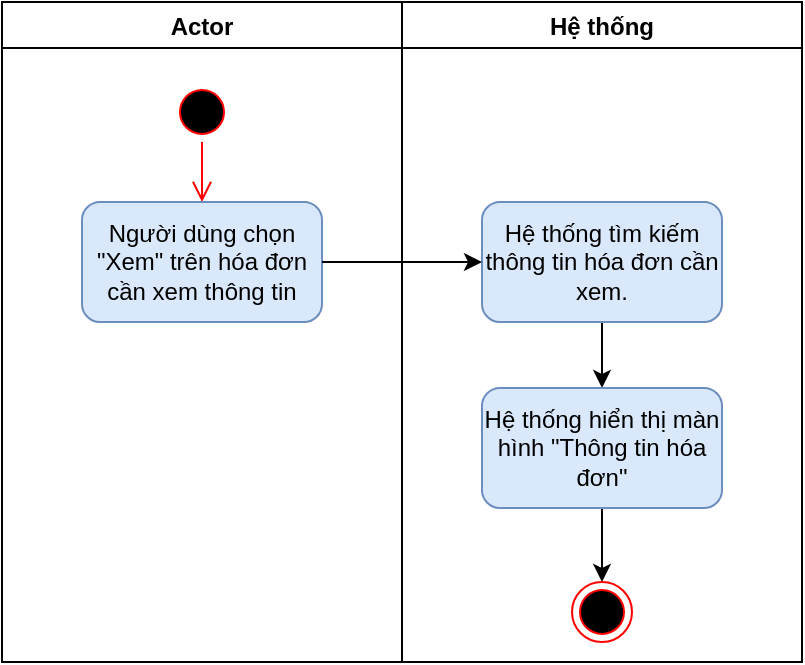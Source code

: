 <mxfile version="13.7.7" type="github">
  <diagram name="Page-1" id="e7e014a7-5840-1c2e-5031-d8a46d1fe8dd">
    <mxGraphModel dx="1422" dy="721" grid="1" gridSize="10" guides="1" tooltips="1" connect="1" arrows="1" fold="1" page="1" pageScale="1" pageWidth="1169" pageHeight="826" background="#ffffff" math="0" shadow="0">
      <root>
        <mxCell id="0" />
        <mxCell id="1" parent="0" />
        <mxCell id="9XWxuWmlev9HjE_vFdzG-41" value="Actor" style="swimlane;" vertex="1" parent="1">
          <mxGeometry x="380" y="160" width="200" height="330" as="geometry" />
        </mxCell>
        <mxCell id="9XWxuWmlev9HjE_vFdzG-43" value="" style="ellipse;html=1;shape=startState;fillColor=#000000;strokeColor=#ff0000;" vertex="1" parent="9XWxuWmlev9HjE_vFdzG-41">
          <mxGeometry x="85" y="40" width="30" height="30" as="geometry" />
        </mxCell>
        <mxCell id="9XWxuWmlev9HjE_vFdzG-44" value="" style="edgeStyle=orthogonalEdgeStyle;html=1;verticalAlign=bottom;endArrow=open;endSize=8;strokeColor=#ff0000;" edge="1" source="9XWxuWmlev9HjE_vFdzG-43" parent="9XWxuWmlev9HjE_vFdzG-41">
          <mxGeometry relative="1" as="geometry">
            <mxPoint x="100" y="100" as="targetPoint" />
          </mxGeometry>
        </mxCell>
        <mxCell id="9XWxuWmlev9HjE_vFdzG-45" value="Người dùng chọn &quot;Xem&quot; trên hóa đơn cần xem thông tin" style="rounded=1;whiteSpace=wrap;html=1;fillColor=#dae8fc;strokeColor=#6c8ebf;" vertex="1" parent="9XWxuWmlev9HjE_vFdzG-41">
          <mxGeometry x="40" y="100" width="120" height="60" as="geometry" />
        </mxCell>
        <mxCell id="9XWxuWmlev9HjE_vFdzG-42" value="Hệ thống" style="swimlane;" vertex="1" parent="1">
          <mxGeometry x="580" y="160" width="200" height="330" as="geometry" />
        </mxCell>
        <mxCell id="9XWxuWmlev9HjE_vFdzG-50" style="edgeStyle=orthogonalEdgeStyle;rounded=0;orthogonalLoop=1;jettySize=auto;html=1;exitX=0.5;exitY=1;exitDx=0;exitDy=0;" edge="1" parent="9XWxuWmlev9HjE_vFdzG-42" source="9XWxuWmlev9HjE_vFdzG-46" target="9XWxuWmlev9HjE_vFdzG-47">
          <mxGeometry relative="1" as="geometry" />
        </mxCell>
        <mxCell id="9XWxuWmlev9HjE_vFdzG-46" value="Hệ thống tìm kiếm thông tin hóa đơn cần xem." style="rounded=1;whiteSpace=wrap;html=1;fillColor=#dae8fc;strokeColor=#6c8ebf;" vertex="1" parent="9XWxuWmlev9HjE_vFdzG-42">
          <mxGeometry x="40" y="100" width="120" height="60" as="geometry" />
        </mxCell>
        <mxCell id="9XWxuWmlev9HjE_vFdzG-51" style="edgeStyle=orthogonalEdgeStyle;rounded=0;orthogonalLoop=1;jettySize=auto;html=1;exitX=0.5;exitY=1;exitDx=0;exitDy=0;" edge="1" parent="9XWxuWmlev9HjE_vFdzG-42" source="9XWxuWmlev9HjE_vFdzG-47" target="9XWxuWmlev9HjE_vFdzG-48">
          <mxGeometry relative="1" as="geometry" />
        </mxCell>
        <mxCell id="9XWxuWmlev9HjE_vFdzG-47" value="Hệ thống hiển thị màn hình &quot;Thông tin hóa đơn&quot;" style="rounded=1;whiteSpace=wrap;html=1;fillColor=#dae8fc;strokeColor=#6c8ebf;" vertex="1" parent="9XWxuWmlev9HjE_vFdzG-42">
          <mxGeometry x="40" y="193" width="120" height="60" as="geometry" />
        </mxCell>
        <mxCell id="9XWxuWmlev9HjE_vFdzG-48" value="" style="ellipse;html=1;shape=endState;fillColor=#000000;strokeColor=#ff0000;" vertex="1" parent="9XWxuWmlev9HjE_vFdzG-42">
          <mxGeometry x="85" y="290" width="30" height="30" as="geometry" />
        </mxCell>
        <mxCell id="9XWxuWmlev9HjE_vFdzG-49" style="edgeStyle=orthogonalEdgeStyle;rounded=0;orthogonalLoop=1;jettySize=auto;html=1;exitX=1;exitY=0.5;exitDx=0;exitDy=0;entryX=0;entryY=0.5;entryDx=0;entryDy=0;" edge="1" parent="1" source="9XWxuWmlev9HjE_vFdzG-45" target="9XWxuWmlev9HjE_vFdzG-46">
          <mxGeometry relative="1" as="geometry" />
        </mxCell>
      </root>
    </mxGraphModel>
  </diagram>
</mxfile>
